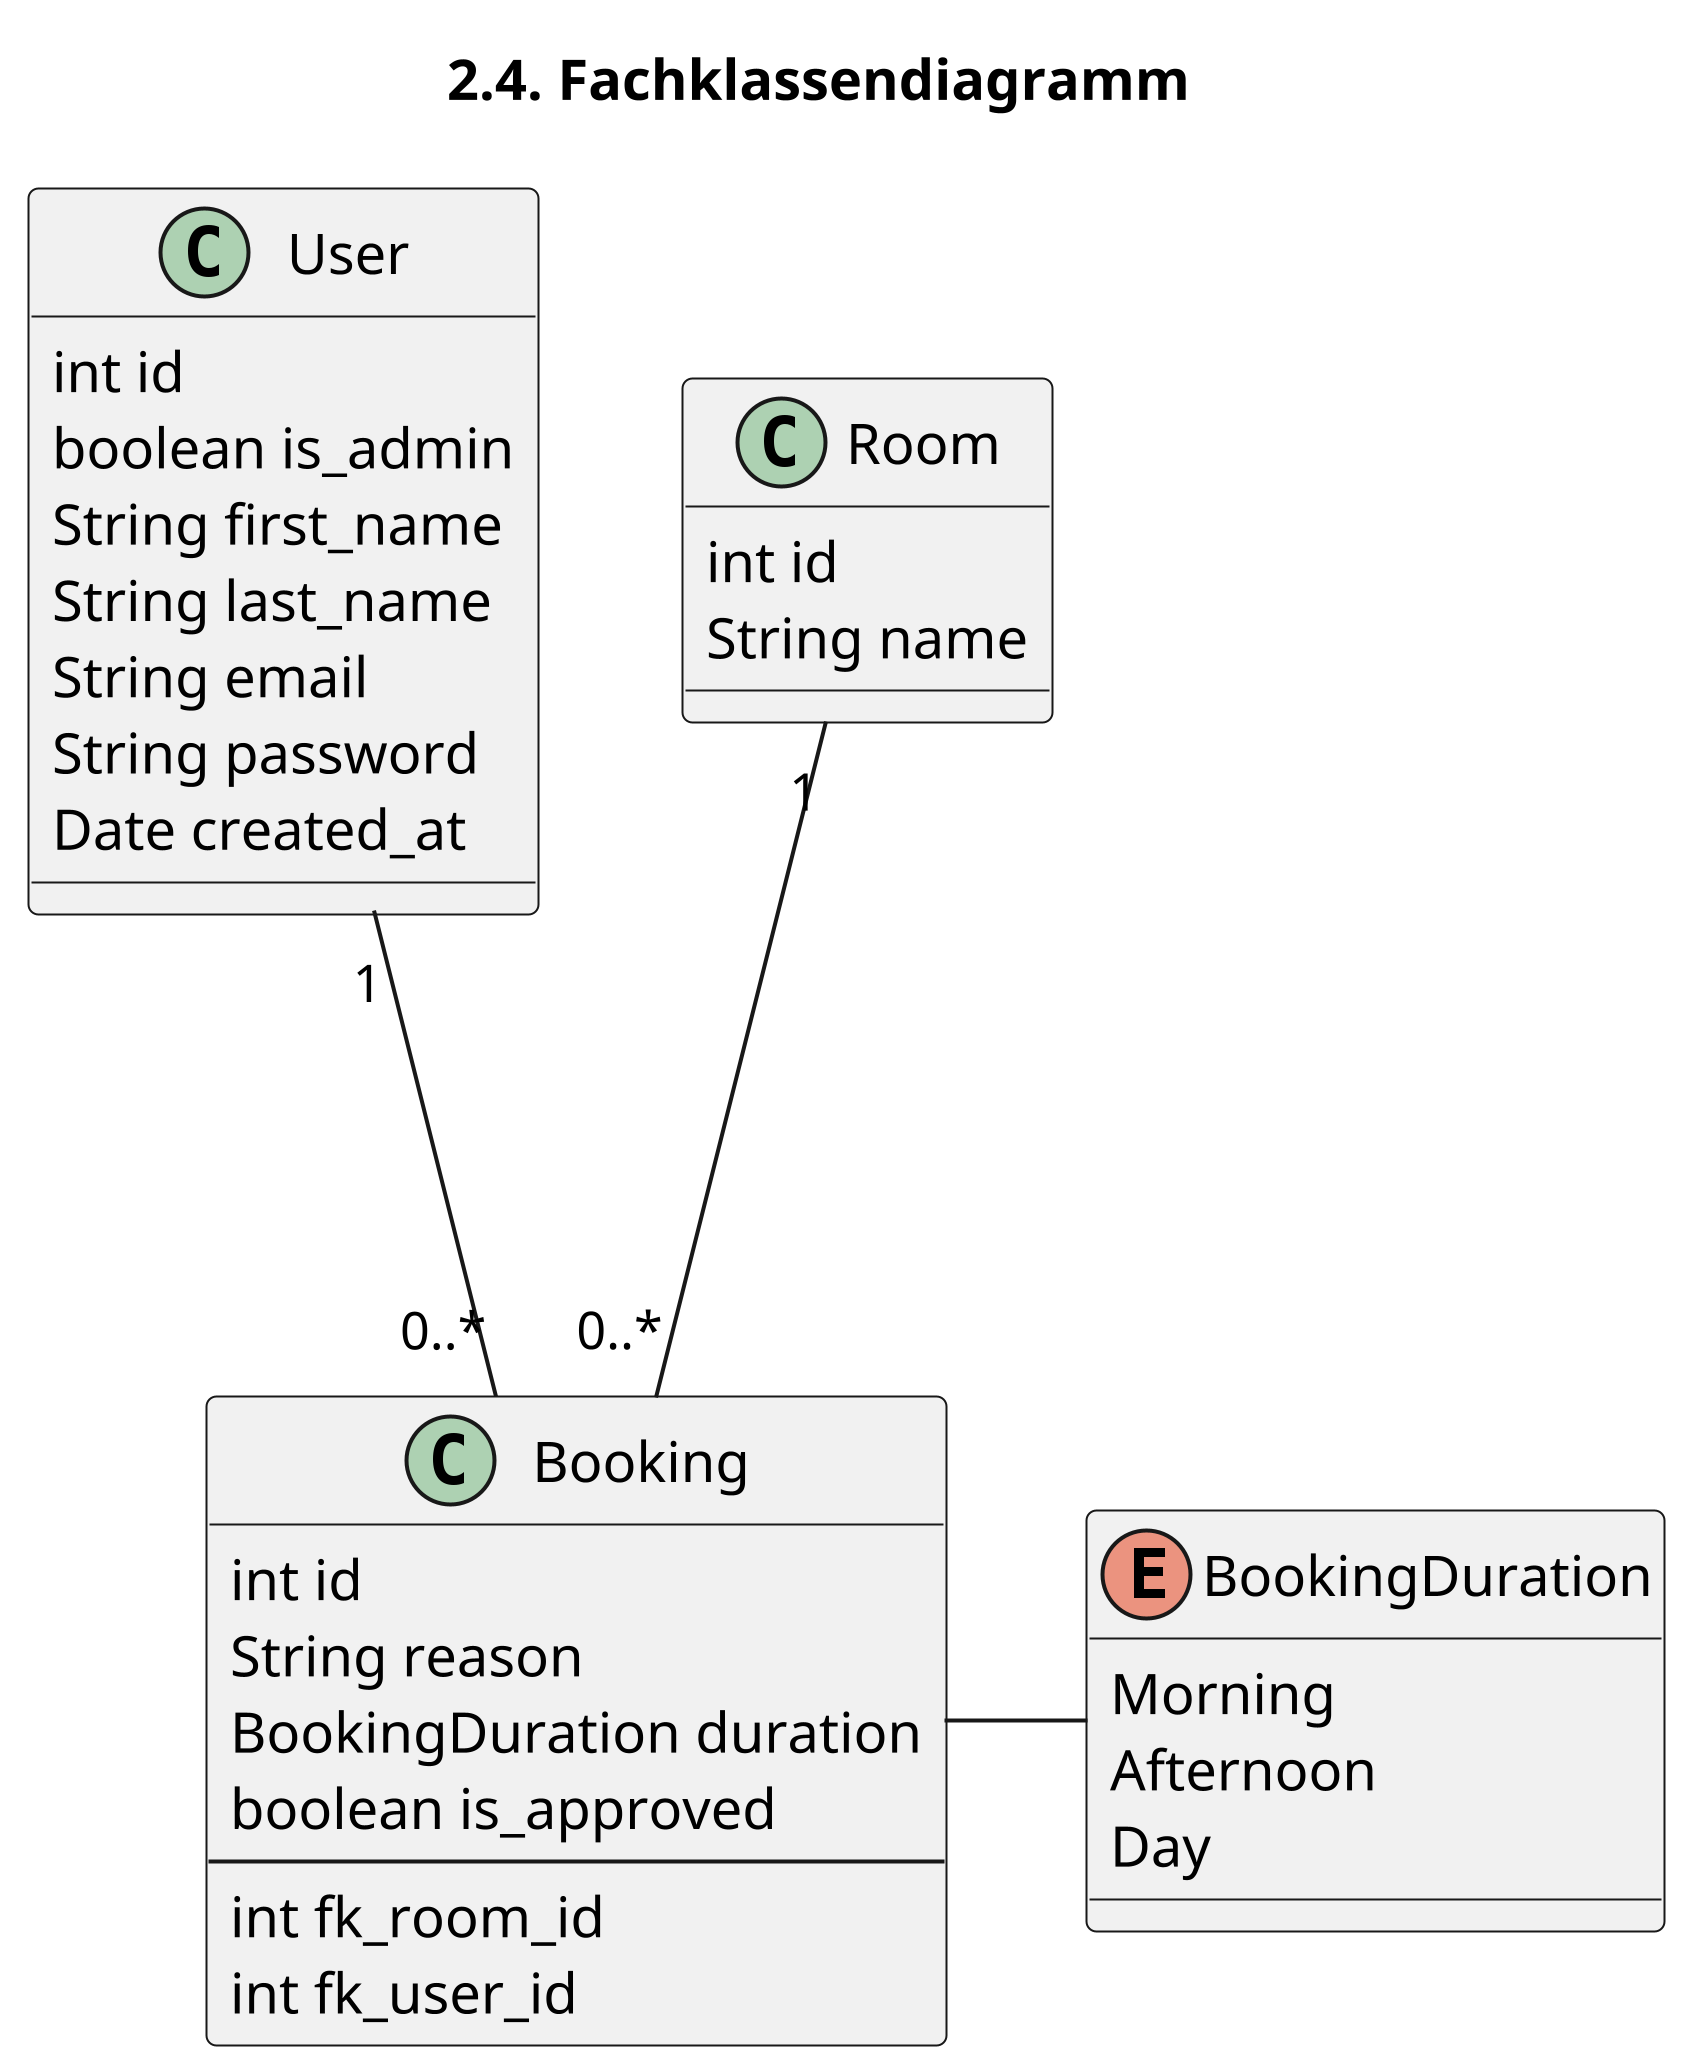 @startuml
title 2.4. Fachklassendiagramm
scale 1000

class User {
  int id
  boolean is_admin
  String first_name
  String last_name
  String email
  String password
  Date created_at
}

class Room {
  int id
  String name  
}

class Booking {
  int id
  String reason
  BookingDuration duration
  boolean is_approved
  --
  int fk_room_id
  int fk_user_id
}

enum BookingDuration
BookingDuration : Morning
BookingDuration : Afternoon
BookingDuration : Day

User "1" --- "0..*" Booking
Room "1" --- "0..*" Booking
Booking - BookingDuration
@enduml